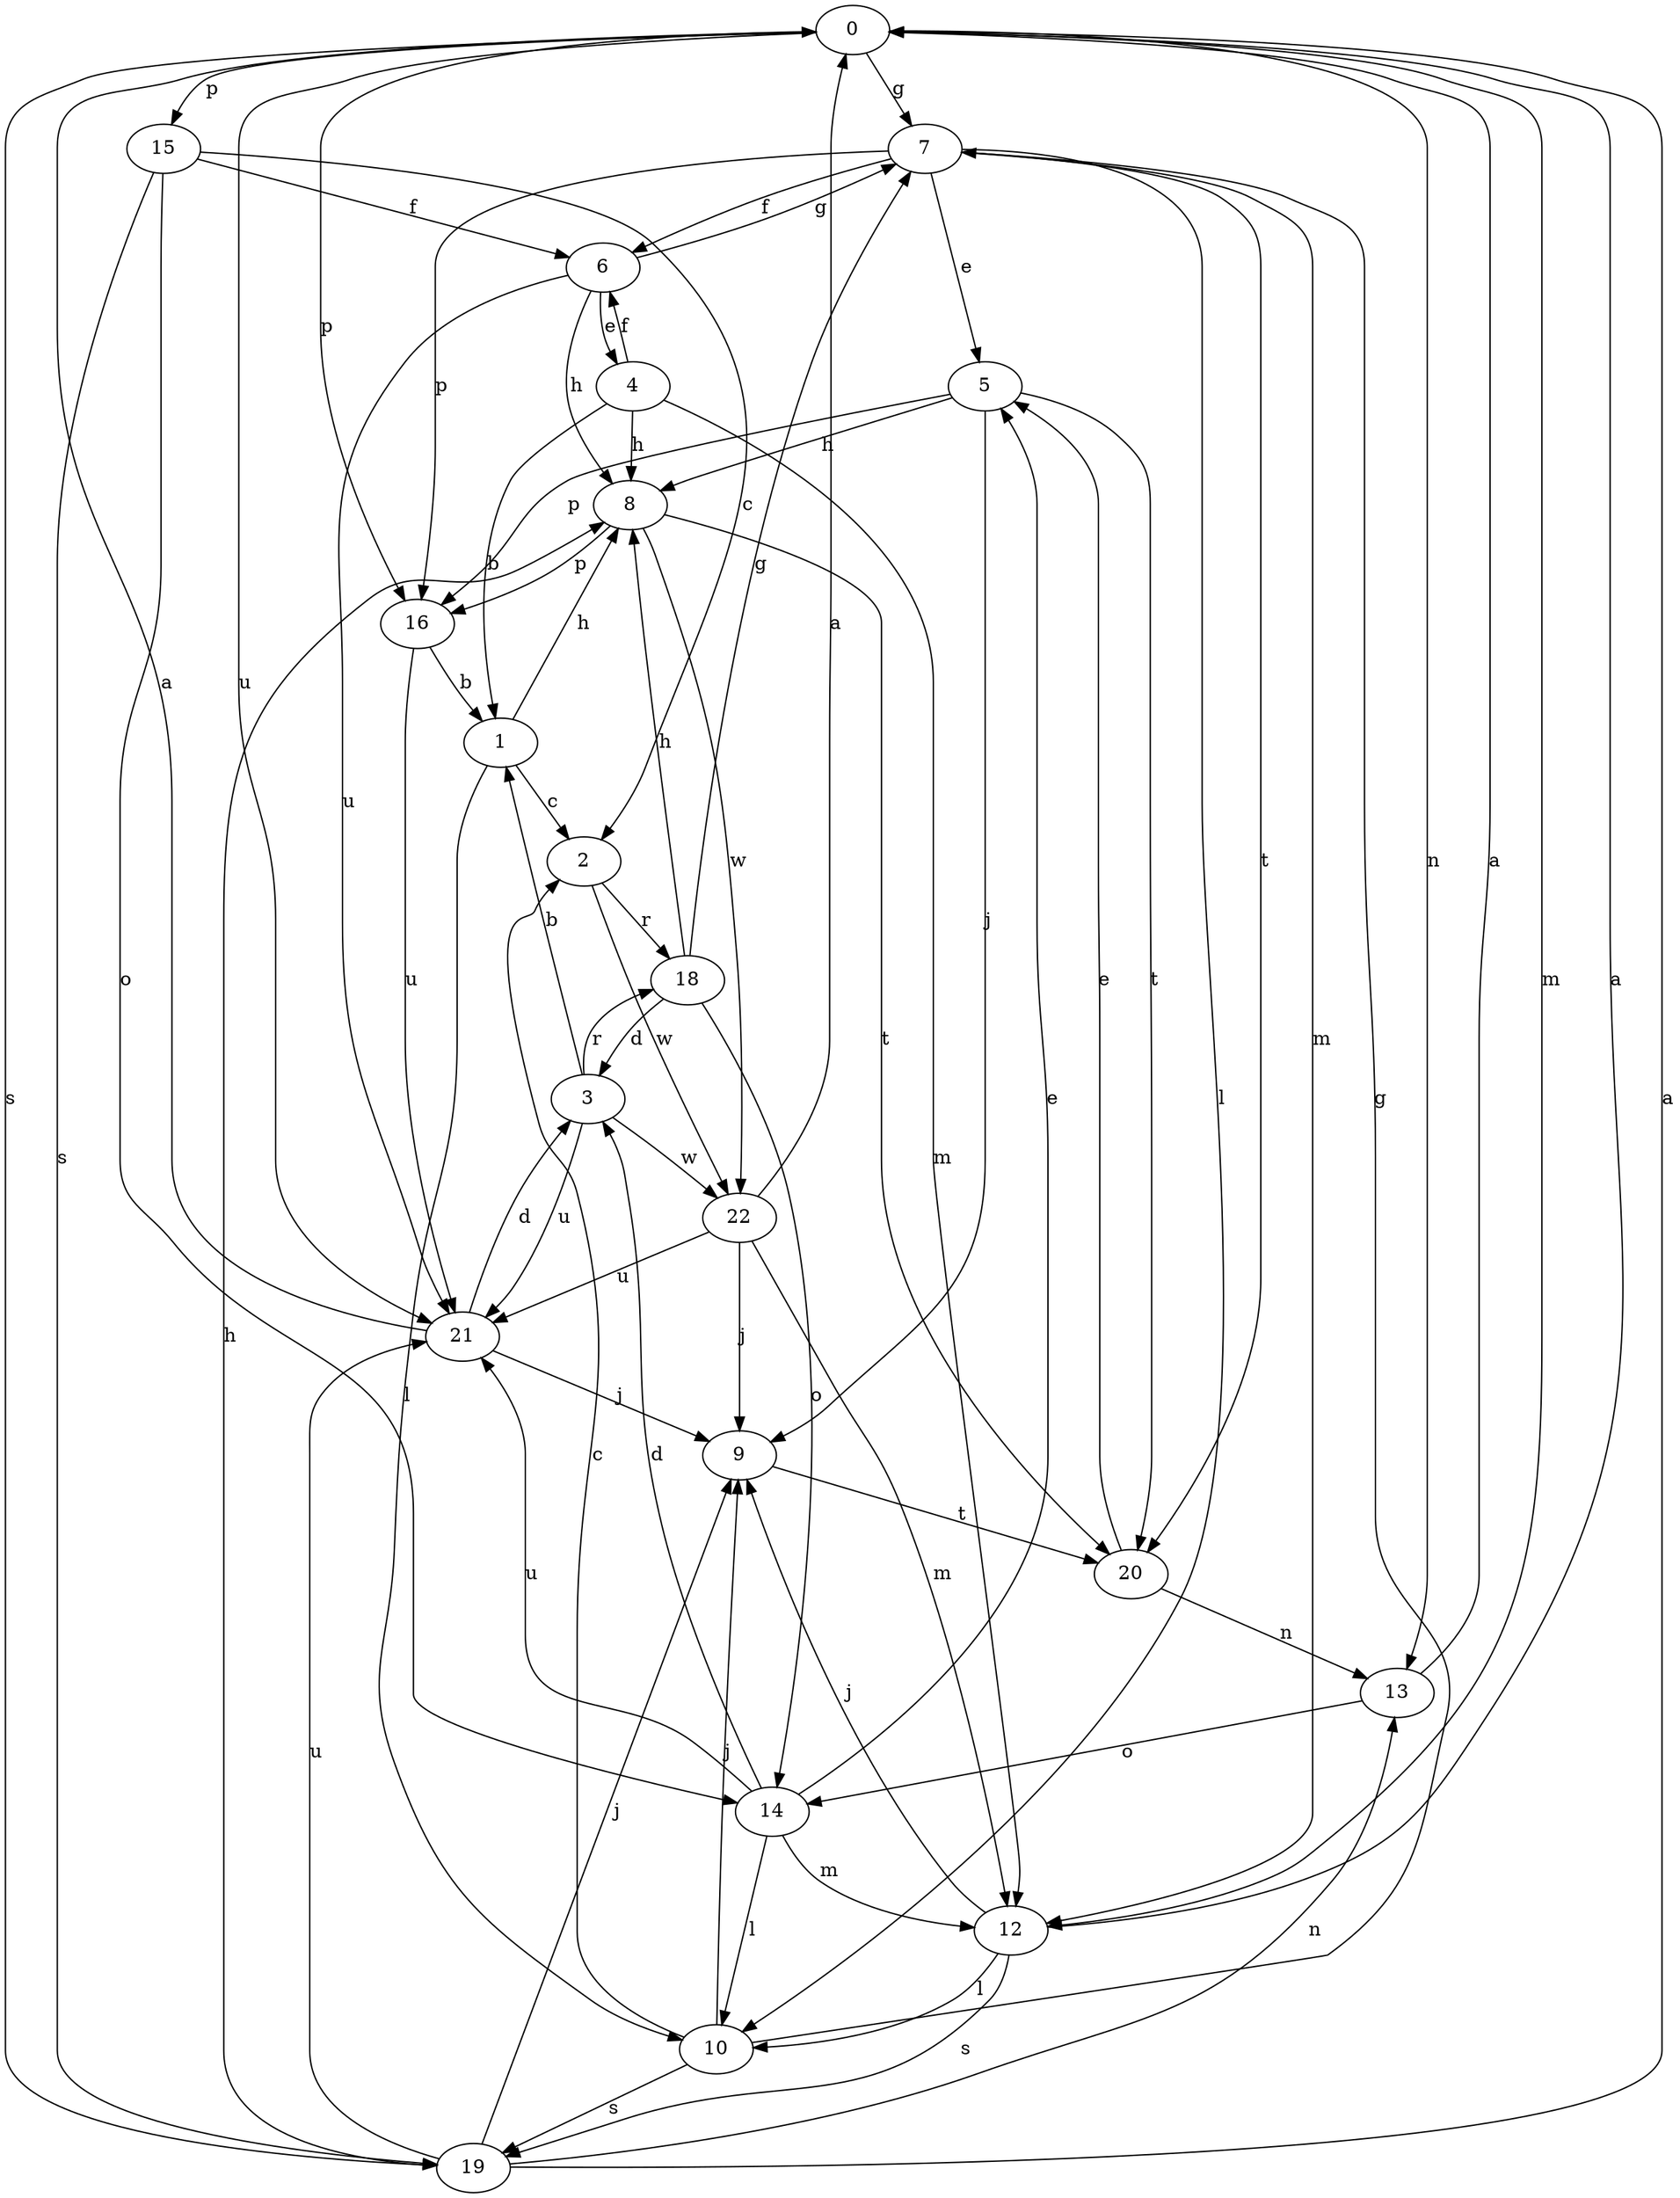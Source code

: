 strict digraph  {
0;
1;
2;
3;
4;
5;
6;
7;
8;
9;
10;
12;
13;
14;
15;
16;
18;
19;
20;
21;
22;
0 -> 7  [label=g];
0 -> 12  [label=m];
0 -> 13  [label=n];
0 -> 15  [label=p];
0 -> 16  [label=p];
0 -> 19  [label=s];
0 -> 21  [label=u];
1 -> 2  [label=c];
1 -> 8  [label=h];
1 -> 10  [label=l];
2 -> 18  [label=r];
2 -> 22  [label=w];
3 -> 1  [label=b];
3 -> 18  [label=r];
3 -> 21  [label=u];
3 -> 22  [label=w];
4 -> 1  [label=b];
4 -> 6  [label=f];
4 -> 8  [label=h];
4 -> 12  [label=m];
5 -> 8  [label=h];
5 -> 9  [label=j];
5 -> 16  [label=p];
5 -> 20  [label=t];
6 -> 4  [label=e];
6 -> 7  [label=g];
6 -> 8  [label=h];
6 -> 21  [label=u];
7 -> 5  [label=e];
7 -> 6  [label=f];
7 -> 10  [label=l];
7 -> 12  [label=m];
7 -> 16  [label=p];
7 -> 20  [label=t];
8 -> 16  [label=p];
8 -> 20  [label=t];
8 -> 22  [label=w];
9 -> 20  [label=t];
10 -> 2  [label=c];
10 -> 7  [label=g];
10 -> 9  [label=j];
10 -> 19  [label=s];
12 -> 0  [label=a];
12 -> 9  [label=j];
12 -> 10  [label=l];
12 -> 19  [label=s];
13 -> 0  [label=a];
13 -> 14  [label=o];
14 -> 3  [label=d];
14 -> 5  [label=e];
14 -> 10  [label=l];
14 -> 12  [label=m];
14 -> 21  [label=u];
15 -> 2  [label=c];
15 -> 6  [label=f];
15 -> 14  [label=o];
15 -> 19  [label=s];
16 -> 1  [label=b];
16 -> 21  [label=u];
18 -> 3  [label=d];
18 -> 7  [label=g];
18 -> 8  [label=h];
18 -> 14  [label=o];
19 -> 0  [label=a];
19 -> 8  [label=h];
19 -> 9  [label=j];
19 -> 13  [label=n];
19 -> 21  [label=u];
20 -> 5  [label=e];
20 -> 13  [label=n];
21 -> 0  [label=a];
21 -> 3  [label=d];
21 -> 9  [label=j];
22 -> 0  [label=a];
22 -> 9  [label=j];
22 -> 12  [label=m];
22 -> 21  [label=u];
}
